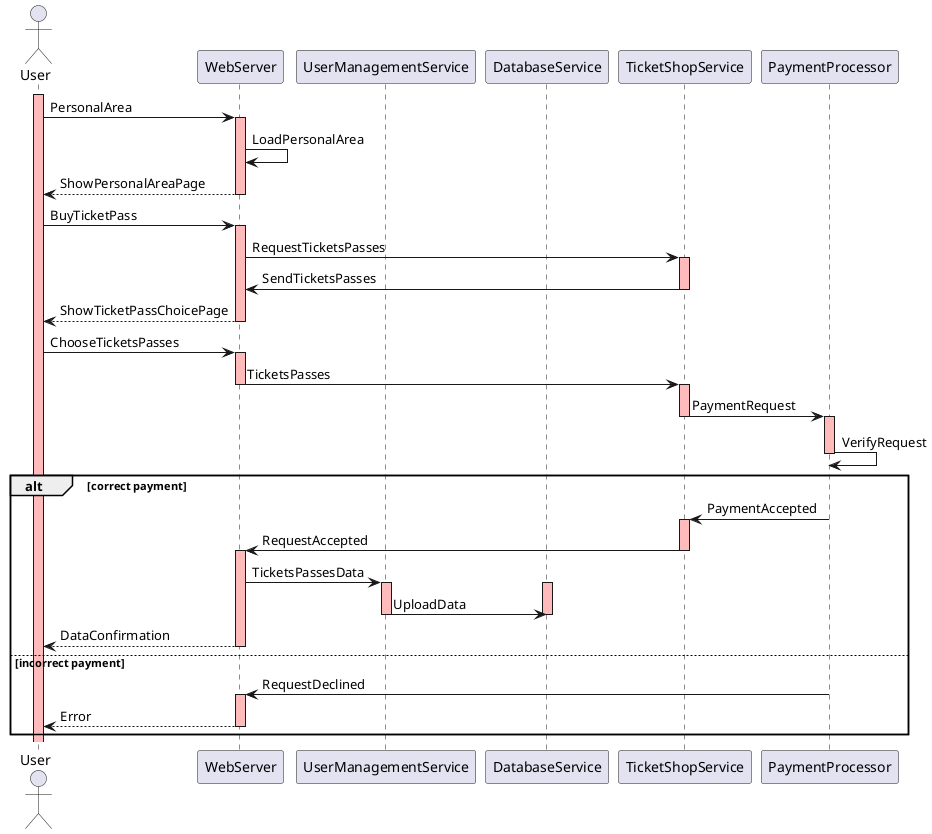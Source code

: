 @startuml

actor User
participant WebServer
participant UserManagementService
participant DatabaseService
participant TicketShopService
participant PaymentProcessor

activate User #FFBBBB
User -> WebServer: PersonalArea
activate WebServer #FFBBBB
WebServer -> WebServer: LoadPersonalArea
WebServer --> User: ShowPersonalAreaPage
deactivate WebServer
User -> WebServer: BuyTicketPass
activate WebServer #FFBBBB
WebServer -> TicketShopService: RequestTicketsPasses
activate TicketShopService #FFBBBB
TicketShopService -> WebServer: SendTicketsPasses
deactivate TicketShopService
WebServer --> User: ShowTicketPassChoicePage
deactivate WebServer
User -> WebServer: ChooseTicketsPasses
activate WebServer #FFBBBB
WebServer -> TicketShopService: TicketsPasses
deactivate WebServer
activate TicketShopService #FFBBBB
TicketShopService -> PaymentProcessor: PaymentRequest
deactivate TicketShopService
activate PaymentProcessor #FFBBBB
PaymentProcessor -> PaymentProcessor: VerifyRequest
deactivate PaymentProcessor

alt correct payment
  PaymentProcessor -> TicketShopService: PaymentAccepted
  activate TicketShopService #FFBBBB
  TicketShopService -> WebServer: RequestAccepted
  deactivate TicketShopService
  activate WebServer #FFBBBB
  WebServer -> UserManagementService: TicketsPassesData
  activate UserManagementService #FFBBBB
  activate DatabaseService #FFBBBB
  UserManagementService -> DatabaseService: UploadData
  deactivate UserManagementService
  deactivate DatabaseService

  WebServer --> User: DataConfirmation
  deactivate WebServer
else incorrect payment
  PaymentProcessor -> WebServer: RequestDeclined
  activate WebServer #FFBBBB
  WebServer --> User: Error
  deactivate WebServer
end

@enduml
